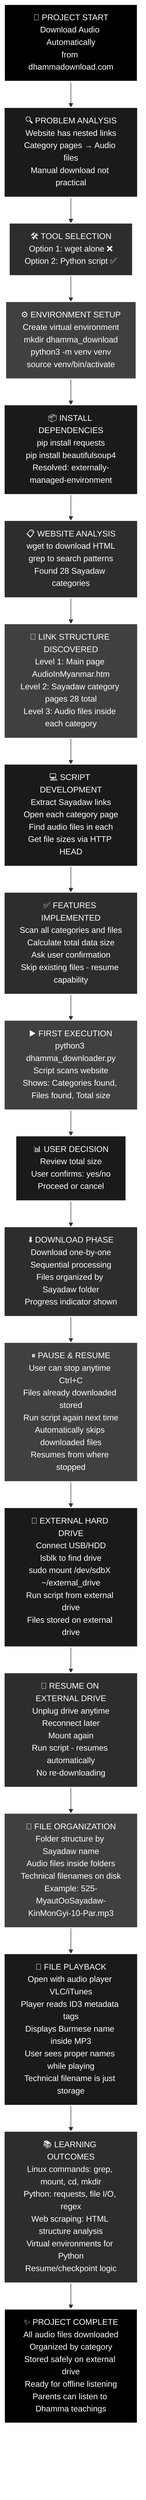 graph TD
    A["🎯 PROJECT START<br/>Download Audio Automatically<br/>from dhammadownload.com"]
    
    A --> B["🔍 PROBLEM ANALYSIS<br/>Website has nested links<br/>Category pages → Audio files<br/>Manual download not practical"]
    
    B --> C["🛠 TOOL SELECTION<br/>Option 1: wget alone ❌<br/>Option 2: Python script ✅"]
    
    C --> D["⚙️ ENVIRONMENT SETUP<br/>Create virtual environment<br/>mkdir dhamma_download<br/>python3 -m venv venv<br/>source venv/bin/activate"]
    
    D --> E["📦 INSTALL DEPENDENCIES<br/>pip install requests<br/>pip install beautifulsoup4<br/>Resolved: externally-managed-environment"]
    
    E --> F["📋 WEBSITE ANALYSIS<br/>wget to download HTML<br/>grep to search patterns<br/>Found 28 Sayadaw categories"]
    
    F --> G["🔗 LINK STRUCTURE DISCOVERED<br/>Level 1: Main page AudioInMyanmar.htm<br/>Level 2: Sayadaw category pages 28 total<br/>Level 3: Audio files inside each category"]
    
    G --> H["💻 SCRIPT DEVELOPMENT<br/>Extract Sayadaw links<br/>Open each category page<br/>Find audio files in each<br/>Get file sizes via HTTP HEAD"]
    
    H --> I["✅ FEATURES IMPLEMENTED<br/>Scan all categories and files<br/>Calculate total data size<br/>Ask user confirmation<br/>Skip existing files - resume capability"]
    
    I --> J["▶️ FIRST EXECUTION<br/>python3 dhamma_downloader.py<br/>Script scans website<br/>Shows: Categories found, Files found, Total size"]
    
    J --> K["📊 USER DECISION<br/>Review total size<br/>User confirms: yes/no<br/>Proceed or cancel"]
    
    K --> L["⬇️ DOWNLOAD PHASE<br/>Download one-by-one<br/>Sequential processing<br/>Files organized by Sayadaw folder<br/>Progress indicator shown"]
    
    L --> M["⏸ PAUSE & RESUME<br/>User can stop anytime Ctrl+C<br/>Files already downloaded stored<br/>Run script again next time<br/>Automatically skips downloaded files<br/>Resumes from where stopped"]
    
    M --> N["💾 EXTERNAL HARD DRIVE<br/>Connect USB/HDD<br/>lsblk to find drive<br/>sudo mount /dev/sdbX ~/external_drive<br/>Run script from external drive<br/>Files stored on external drive"]
    
    N --> O["🔄 RESUME ON EXTERNAL DRIVE<br/>Unplug drive anytime<br/>Reconnect later<br/>Mount again<br/>Run script - resumes automatically<br/>No re-downloading"]
    
    O --> P["📁 FILE ORGANIZATION<br/>Folder structure by Sayadaw name<br/>Audio files inside folders<br/>Technical filenames on disk<br/>Example: 525-MyautOoSayadaw-KinMonGyi-10-Par.mp3"]
    
    P --> Q["🎵 FILE PLAYBACK<br/>Open with audio player VLC/iTunes<br/>Player reads ID3 metadata tags<br/>Displays Burmese name inside MP3<br/>User sees proper names while playing<br/>Technical filename is just storage"]
    
    Q --> R["📚 LEARNING OUTCOMES<br/>Linux commands: grep, mount, cd, mkdir<br/>Python: requests, file I/O, regex<br/>Web scraping: HTML structure analysis<br/>Virtual environments for Python<br/>Resume/checkpoint logic"]
    
    R --> S["✨ PROJECT COMPLETE<br/>All audio files downloaded<br/>Organized by category<br/>Stored safely on external drive<br/>Ready for offline listening<br/>Parents can listen to Dhamma teachings"]
    
    style A fill:#000000,stroke:#ffffff,color:#ffffff,stroke-width:3px
    style B fill:#1a1a1a,stroke:#ffffff,color:#ffffff,stroke-width:2px
    style C fill:#2d2d2d,stroke:#ffffff,color:#ffffff,stroke-width:2px
    style D fill:#404040,stroke:#ffffff,color:#ffffff,stroke-width:2px
    style E fill:#1a1a1a,stroke:#ffffff,color:#ffffff,stroke-width:2px
    style F fill:#2d2d2d,stroke:#ffffff,color:#ffffff,stroke-width:2px
    style G fill:#404040,stroke:#ffffff,color:#ffffff,stroke-width:2px
    style H fill:#1a1a1a,stroke:#ffffff,color:#ffffff,stroke-width:2px
    style I fill:#2d2d2d,stroke:#ffffff,color:#ffffff,stroke-width:2px
    style J fill:#404040,stroke:#ffffff,color:#ffffff,stroke-width:2px
    style K fill:#1a1a1a,stroke:#ffffff,color:#ffffff,stroke-width:2px
    style L fill:#2d2d2d,stroke:#ffffff,color:#ffffff,stroke-width:2px
    style M fill:#404040,stroke:#ffffff,color:#ffffff,stroke-width:2px
    style N fill:#1a1a1a,stroke:#ffffff,color:#ffffff,stroke-width:2px
    style O fill:#2d2d2d,stroke:#ffffff,color:#ffffff,stroke-width:2px
    style P fill:#404040,stroke:#ffffff,color:#ffffff,stroke-width:2px
    style Q fill:#1a1a1a,stroke:#ffffff,color:#ffffff,stroke-width:2px
    style R fill:#2d2d2d,stroke:#ffffff,color:#ffffff,stroke-width:2px
    style S fill:#000000,stroke:#ffffff,color:#ffffff,stroke-width:3px